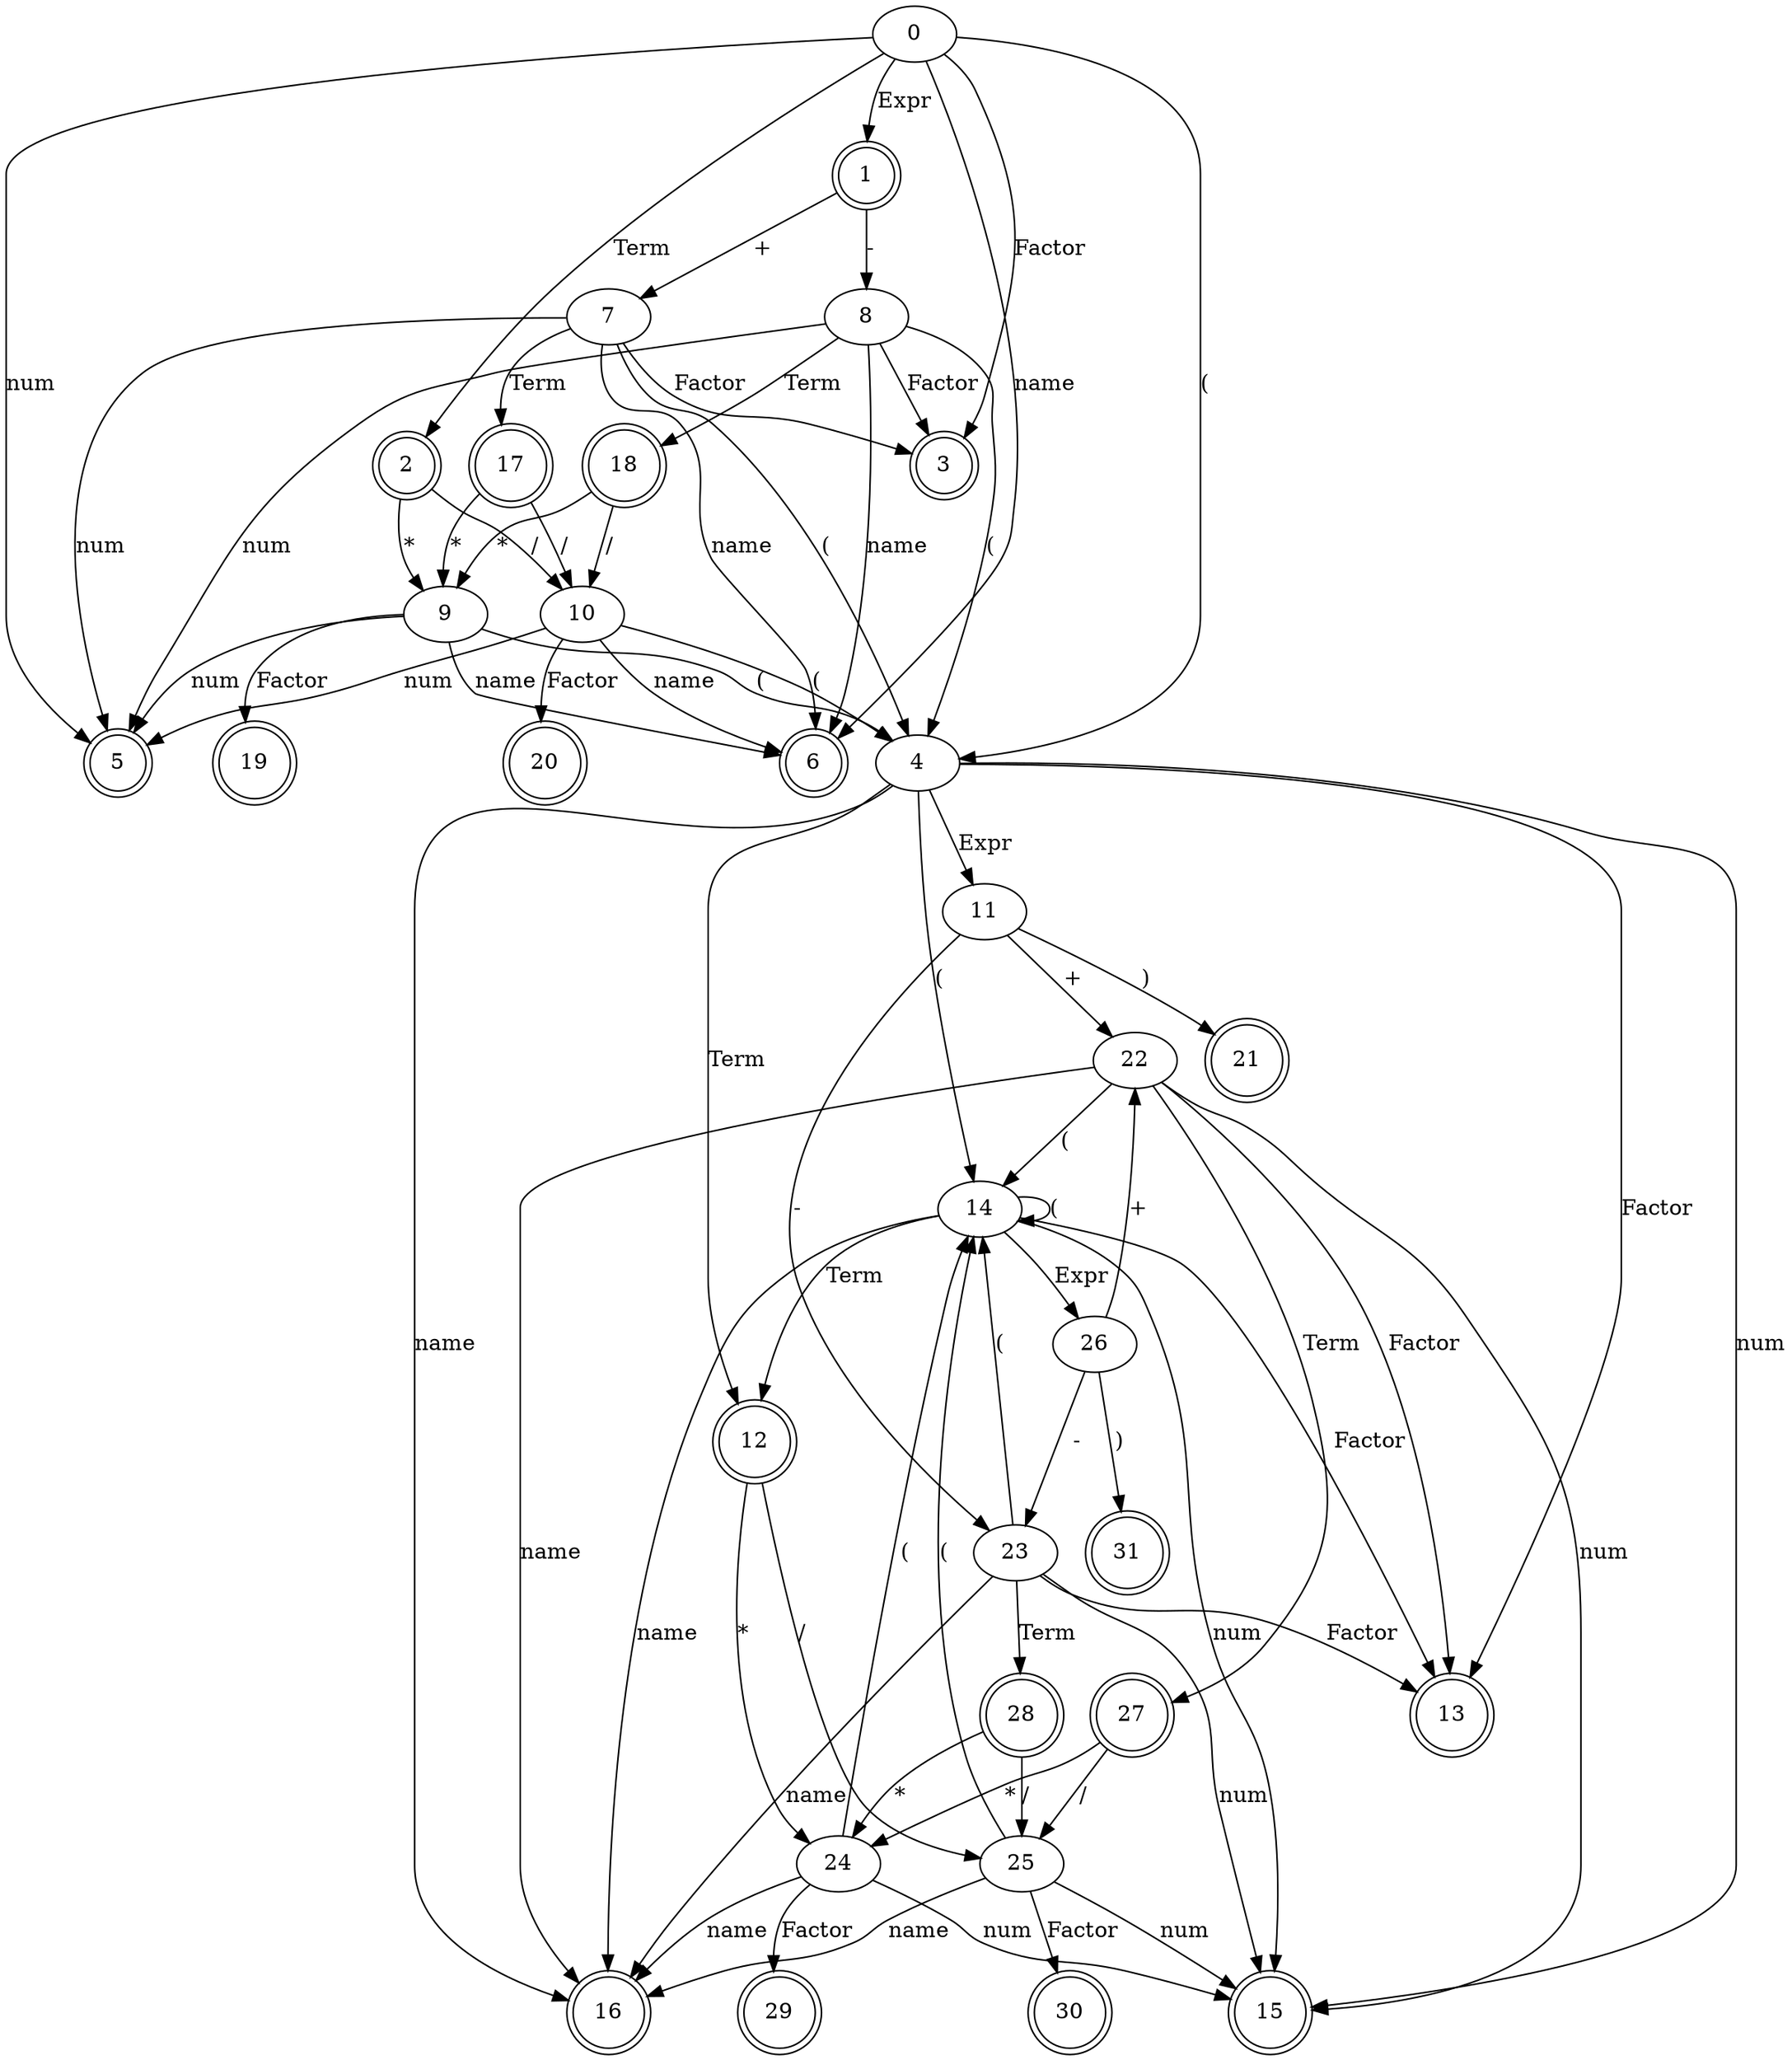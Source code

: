 digraph CC_DFA {
	0 [label=0]
	1 [label=1]
	2 [label=2]
	3 [label=3]
	4 [label=4]
	5 [label=5]
	6 [label=6]
	7 [label=7]
	8 [label=8]
	9 [label=9]
	10 [label=10]
	11 [label=11]
	12 [label=12]
	13 [label=13]
	14 [label=14]
	15 [label=15]
	16 [label=16]
	17 [label=17]
	18 [label=18]
	19 [label=19]
	20 [label=20]
	21 [label=21]
	22 [label=22]
	23 [label=23]
	24 [label=24]
	25 [label=25]
	26 [label=26]
	27 [label=27]
	28 [label=28]
	29 [label=29]
	30 [label=30]
	31 [label=31]
	1 [label=1 shape=doublecircle]
	2 [label=2 shape=doublecircle]
	3 [label=3 shape=doublecircle]
	5 [label=5 shape=doublecircle]
	6 [label=6 shape=doublecircle]
	12 [label=12 shape=doublecircle]
	13 [label=13 shape=doublecircle]
	15 [label=15 shape=doublecircle]
	16 [label=16 shape=doublecircle]
	17 [label=17 shape=doublecircle]
	18 [label=18 shape=doublecircle]
	19 [label=19 shape=doublecircle]
	20 [label=20 shape=doublecircle]
	21 [label=21 shape=doublecircle]
	27 [label=27 shape=doublecircle]
	28 [label=28 shape=doublecircle]
	29 [label=29 shape=doublecircle]
	30 [label=30 shape=doublecircle]
	31 [label=31 shape=doublecircle]
	0 -> 1 [label=Expr]
	0 -> 2 [label=Term]
	0 -> 3 [label=Factor]
	0 -> 4 [label="("]
	0 -> 5 [label=num]
	0 -> 6 [label=name]
	1 -> 7 [label="+"]
	1 -> 8 [label="-"]
	2 -> 9 [label="*"]
	2 -> 10 [label="/"]
	4 -> 11 [label=Expr]
	4 -> 12 [label=Term]
	4 -> 13 [label=Factor]
	4 -> 14 [label="("]
	4 -> 15 [label=num]
	4 -> 16 [label=name]
	7 -> 17 [label=Term]
	7 -> 3 [label=Factor]
	7 -> 4 [label="("]
	7 -> 5 [label=num]
	7 -> 6 [label=name]
	8 -> 18 [label=Term]
	8 -> 3 [label=Factor]
	8 -> 4 [label="("]
	8 -> 5 [label=num]
	8 -> 6 [label=name]
	9 -> 19 [label=Factor]
	9 -> 4 [label="("]
	9 -> 5 [label=num]
	9 -> 6 [label=name]
	10 -> 20 [label=Factor]
	10 -> 4 [label="("]
	10 -> 5 [label=num]
	10 -> 6 [label=name]
	11 -> 21 [label=")"]
	11 -> 22 [label="+"]
	11 -> 23 [label="-"]
	12 -> 24 [label="*"]
	12 -> 25 [label="/"]
	14 -> 26 [label=Expr]
	14 -> 12 [label=Term]
	14 -> 13 [label=Factor]
	14 -> 14 [label="("]
	14 -> 15 [label=num]
	14 -> 16 [label=name]
	17 -> 9 [label="*"]
	17 -> 10 [label="/"]
	18 -> 9 [label="*"]
	18 -> 10 [label="/"]
	22 -> 27 [label=Term]
	22 -> 13 [label=Factor]
	22 -> 14 [label="("]
	22 -> 15 [label=num]
	22 -> 16 [label=name]
	23 -> 28 [label=Term]
	23 -> 13 [label=Factor]
	23 -> 14 [label="("]
	23 -> 15 [label=num]
	23 -> 16 [label=name]
	24 -> 29 [label=Factor]
	24 -> 14 [label="("]
	24 -> 15 [label=num]
	24 -> 16 [label=name]
	25 -> 30 [label=Factor]
	25 -> 14 [label="("]
	25 -> 15 [label=num]
	25 -> 16 [label=name]
	26 -> 31 [label=")"]
	26 -> 22 [label="+"]
	26 -> 23 [label="-"]
	27 -> 24 [label="*"]
	27 -> 25 [label="/"]
	28 -> 24 [label="*"]
	28 -> 25 [label="/"]
}
